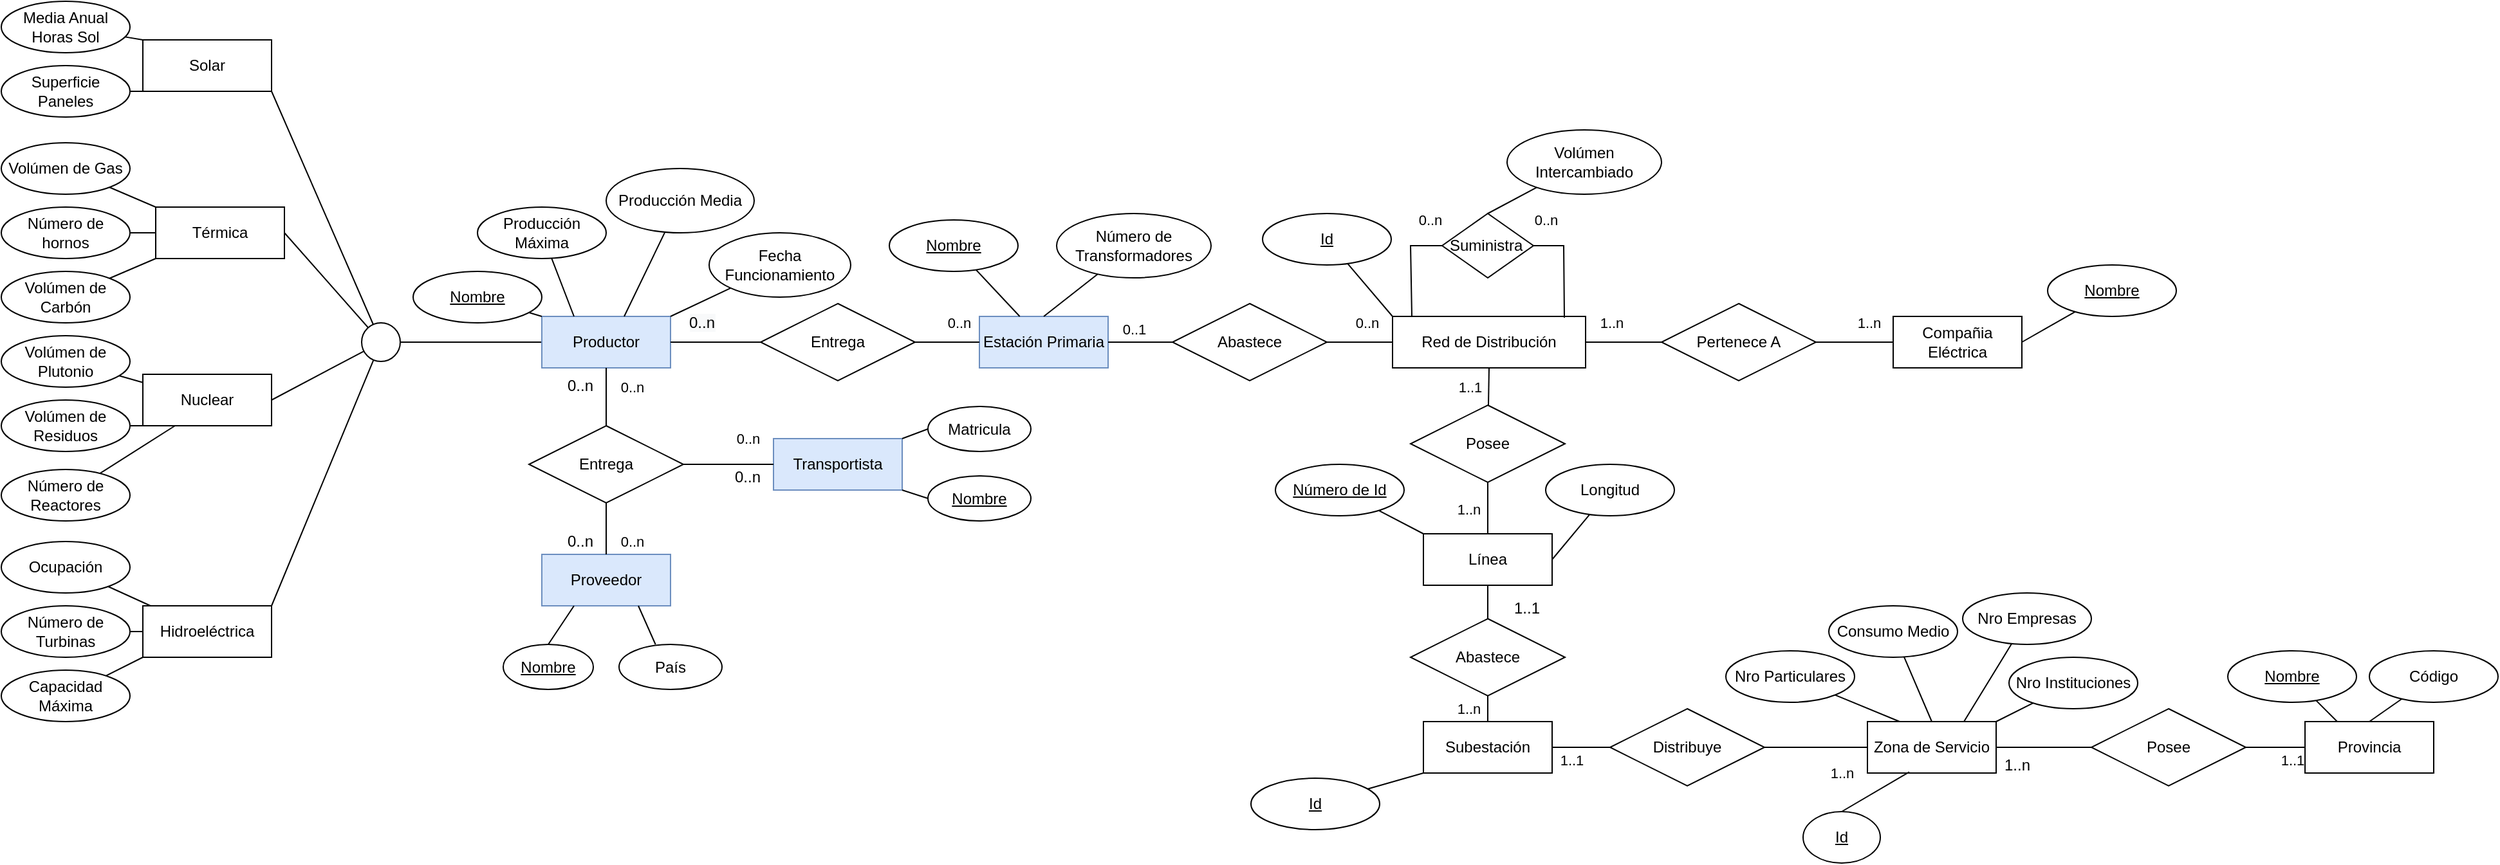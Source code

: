 <mxfile version="12.6.5" type="device"><diagram id="C5RBs43oDa-KdzZeNtuy" name="Page-1"><mxGraphModel dx="868" dy="504" grid="0" gridSize="10" guides="1" tooltips="1" connect="1" arrows="1" fold="1" page="1" pageScale="1" pageWidth="1169" pageHeight="827" math="0" shadow="0"><root><mxCell id="WIyWlLk6GJQsqaUBKTNV-0"/><mxCell id="WIyWlLk6GJQsqaUBKTNV-1" parent="WIyWlLk6GJQsqaUBKTNV-0"/><mxCell id="cj4Qf8meLVsaM0GAfENP-132" style="edgeStyle=none;rounded=0;orthogonalLoop=1;jettySize=auto;html=1;entryX=1;entryY=0.5;entryDx=0;entryDy=0;endArrow=none;endFill=0;" parent="WIyWlLk6GJQsqaUBKTNV-1" source="cj4Qf8meLVsaM0GAfENP-0" target="cj4Qf8meLVsaM0GAfENP-131" edge="1"><mxGeometry relative="1" as="geometry"/></mxCell><mxCell id="cj4Qf8meLVsaM0GAfENP-0" value="Productor" style="whiteSpace=wrap;html=1;align=center;fillColor=#dae8fc;strokeColor=#6c8ebf;" parent="WIyWlLk6GJQsqaUBKTNV-1" vertex="1"><mxGeometry x="430" y="295" width="100" height="40" as="geometry"/></mxCell><mxCell id="cj4Qf8meLVsaM0GAfENP-3" style="rounded=0;orthogonalLoop=1;jettySize=auto;html=1;entryX=0;entryY=0;entryDx=0;entryDy=0;endArrow=none;endFill=0;" parent="WIyWlLk6GJQsqaUBKTNV-1" source="cj4Qf8meLVsaM0GAfENP-1" target="cj4Qf8meLVsaM0GAfENP-0" edge="1"><mxGeometry relative="1" as="geometry"/></mxCell><mxCell id="cj4Qf8meLVsaM0GAfENP-1" value="Nombre" style="ellipse;whiteSpace=wrap;html=1;align=center;fontStyle=4;" parent="WIyWlLk6GJQsqaUBKTNV-1" vertex="1"><mxGeometry x="330" y="260" width="100" height="40" as="geometry"/></mxCell><mxCell id="cj4Qf8meLVsaM0GAfENP-5" style="edgeStyle=none;rounded=0;orthogonalLoop=1;jettySize=auto;html=1;entryX=0.64;entryY=0;entryDx=0;entryDy=0;endArrow=none;endFill=0;entryPerimeter=0;" parent="WIyWlLk6GJQsqaUBKTNV-1" source="cj4Qf8meLVsaM0GAfENP-4" target="cj4Qf8meLVsaM0GAfENP-0" edge="1"><mxGeometry relative="1" as="geometry"/></mxCell><mxCell id="cj4Qf8meLVsaM0GAfENP-4" value="Producción Media" style="ellipse;whiteSpace=wrap;html=1;align=center;" parent="WIyWlLk6GJQsqaUBKTNV-1" vertex="1"><mxGeometry x="480" y="180" width="115" height="50" as="geometry"/></mxCell><mxCell id="cj4Qf8meLVsaM0GAfENP-10" style="edgeStyle=none;rounded=0;orthogonalLoop=1;jettySize=auto;html=1;entryX=0.25;entryY=0;entryDx=0;entryDy=0;endArrow=none;endFill=0;" parent="WIyWlLk6GJQsqaUBKTNV-1" source="cj4Qf8meLVsaM0GAfENP-6" target="cj4Qf8meLVsaM0GAfENP-0" edge="1"><mxGeometry relative="1" as="geometry"/></mxCell><mxCell id="cj4Qf8meLVsaM0GAfENP-6" value="Producción Máxima" style="ellipse;whiteSpace=wrap;html=1;align=center;" parent="WIyWlLk6GJQsqaUBKTNV-1" vertex="1"><mxGeometry x="380" y="210" width="100" height="40" as="geometry"/></mxCell><mxCell id="cj4Qf8meLVsaM0GAfENP-12" style="edgeStyle=none;rounded=0;orthogonalLoop=1;jettySize=auto;html=1;entryX=1;entryY=0;entryDx=0;entryDy=0;endArrow=none;endFill=0;" parent="WIyWlLk6GJQsqaUBKTNV-1" source="cj4Qf8meLVsaM0GAfENP-11" target="cj4Qf8meLVsaM0GAfENP-0" edge="1"><mxGeometry relative="1" as="geometry"/></mxCell><mxCell id="cj4Qf8meLVsaM0GAfENP-11" value="Fecha Funcionamiento" style="ellipse;whiteSpace=wrap;html=1;align=center;" parent="WIyWlLk6GJQsqaUBKTNV-1" vertex="1"><mxGeometry x="560" y="230" width="110" height="50" as="geometry"/></mxCell><mxCell id="cj4Qf8meLVsaM0GAfENP-13" value="Solar" style="whiteSpace=wrap;html=1;align=center;" parent="WIyWlLk6GJQsqaUBKTNV-1" vertex="1"><mxGeometry x="120" y="80" width="100" height="40" as="geometry"/></mxCell><mxCell id="cj4Qf8meLVsaM0GAfENP-15" style="edgeStyle=none;rounded=0;orthogonalLoop=1;jettySize=auto;html=1;endArrow=none;endFill=0;entryX=0;entryY=1;entryDx=0;entryDy=0;" parent="WIyWlLk6GJQsqaUBKTNV-1" source="cj4Qf8meLVsaM0GAfENP-14" target="cj4Qf8meLVsaM0GAfENP-13" edge="1"><mxGeometry relative="1" as="geometry"/></mxCell><mxCell id="cj4Qf8meLVsaM0GAfENP-14" value="Superficie Paneles" style="ellipse;whiteSpace=wrap;html=1;align=center;" parent="WIyWlLk6GJQsqaUBKTNV-1" vertex="1"><mxGeometry x="10" y="100" width="100" height="40" as="geometry"/></mxCell><mxCell id="cj4Qf8meLVsaM0GAfENP-17" style="edgeStyle=none;rounded=0;orthogonalLoop=1;jettySize=auto;html=1;entryX=0;entryY=0;entryDx=0;entryDy=0;endArrow=none;endFill=0;" parent="WIyWlLk6GJQsqaUBKTNV-1" source="cj4Qf8meLVsaM0GAfENP-16" target="cj4Qf8meLVsaM0GAfENP-13" edge="1"><mxGeometry relative="1" as="geometry"/></mxCell><mxCell id="cj4Qf8meLVsaM0GAfENP-16" value="Media Anual Horas Sol" style="ellipse;whiteSpace=wrap;html=1;align=center;" parent="WIyWlLk6GJQsqaUBKTNV-1" vertex="1"><mxGeometry x="10" y="50" width="100" height="40" as="geometry"/></mxCell><mxCell id="cj4Qf8meLVsaM0GAfENP-18" value="Térmica" style="whiteSpace=wrap;html=1;align=center;" parent="WIyWlLk6GJQsqaUBKTNV-1" vertex="1"><mxGeometry x="130" y="210" width="100" height="40" as="geometry"/></mxCell><mxCell id="cj4Qf8meLVsaM0GAfENP-19" style="edgeStyle=none;rounded=0;orthogonalLoop=1;jettySize=auto;html=1;endArrow=none;endFill=0;" parent="WIyWlLk6GJQsqaUBKTNV-1" source="cj4Qf8meLVsaM0GAfENP-20" target="cj4Qf8meLVsaM0GAfENP-18" edge="1"><mxGeometry relative="1" as="geometry"/></mxCell><mxCell id="cj4Qf8meLVsaM0GAfENP-20" value="Número de hornos" style="ellipse;whiteSpace=wrap;html=1;align=center;" parent="WIyWlLk6GJQsqaUBKTNV-1" vertex="1"><mxGeometry x="10" y="210" width="100" height="40" as="geometry"/></mxCell><mxCell id="cj4Qf8meLVsaM0GAfENP-21" style="edgeStyle=none;rounded=0;orthogonalLoop=1;jettySize=auto;html=1;entryX=0;entryY=1;entryDx=0;entryDy=0;endArrow=none;endFill=0;" parent="WIyWlLk6GJQsqaUBKTNV-1" source="cj4Qf8meLVsaM0GAfENP-22" target="cj4Qf8meLVsaM0GAfENP-18" edge="1"><mxGeometry relative="1" as="geometry"/></mxCell><mxCell id="cj4Qf8meLVsaM0GAfENP-22" value="Volúmen de Carbón" style="ellipse;whiteSpace=wrap;html=1;align=center;" parent="WIyWlLk6GJQsqaUBKTNV-1" vertex="1"><mxGeometry x="10" y="260" width="100" height="40" as="geometry"/></mxCell><mxCell id="cj4Qf8meLVsaM0GAfENP-24" style="edgeStyle=none;rounded=0;orthogonalLoop=1;jettySize=auto;html=1;entryX=0;entryY=0;entryDx=0;entryDy=0;endArrow=none;endFill=0;" parent="WIyWlLk6GJQsqaUBKTNV-1" source="cj4Qf8meLVsaM0GAfENP-23" target="cj4Qf8meLVsaM0GAfENP-18" edge="1"><mxGeometry relative="1" as="geometry"/></mxCell><mxCell id="cj4Qf8meLVsaM0GAfENP-23" value="Volúmen de Gas" style="ellipse;whiteSpace=wrap;html=1;align=center;" parent="WIyWlLk6GJQsqaUBKTNV-1" vertex="1"><mxGeometry x="10" y="160" width="100" height="40" as="geometry"/></mxCell><mxCell id="cj4Qf8meLVsaM0GAfENP-25" value="Nuclear" style="whiteSpace=wrap;html=1;align=center;" parent="WIyWlLk6GJQsqaUBKTNV-1" vertex="1"><mxGeometry x="120" y="340" width="100" height="40" as="geometry"/></mxCell><mxCell id="cj4Qf8meLVsaM0GAfENP-26" style="edgeStyle=none;rounded=0;orthogonalLoop=1;jettySize=auto;html=1;endArrow=none;endFill=0;" parent="WIyWlLk6GJQsqaUBKTNV-1" source="cj4Qf8meLVsaM0GAfENP-27" target="cj4Qf8meLVsaM0GAfENP-25" edge="1"><mxGeometry relative="1" as="geometry"/></mxCell><mxCell id="cj4Qf8meLVsaM0GAfENP-27" value="Volúmen de Plutonio" style="ellipse;whiteSpace=wrap;html=1;align=center;" parent="WIyWlLk6GJQsqaUBKTNV-1" vertex="1"><mxGeometry x="10" y="310" width="100" height="40" as="geometry"/></mxCell><mxCell id="cj4Qf8meLVsaM0GAfENP-28" style="edgeStyle=none;rounded=0;orthogonalLoop=1;jettySize=auto;html=1;entryX=0.75;entryY=1;entryDx=0;entryDy=0;endArrow=none;endFill=0;" parent="WIyWlLk6GJQsqaUBKTNV-1" source="cj4Qf8meLVsaM0GAfENP-29" target="cj4Qf8meLVsaM0GAfENP-25" edge="1"><mxGeometry relative="1" as="geometry"/></mxCell><mxCell id="cj4Qf8meLVsaM0GAfENP-29" value="Volúmen de Residuos" style="ellipse;whiteSpace=wrap;html=1;align=center;" parent="WIyWlLk6GJQsqaUBKTNV-1" vertex="1"><mxGeometry x="10" y="360" width="100" height="40" as="geometry"/></mxCell><mxCell id="cj4Qf8meLVsaM0GAfENP-30" style="edgeStyle=none;rounded=0;orthogonalLoop=1;jettySize=auto;html=1;entryX=0.25;entryY=1;entryDx=0;entryDy=0;endArrow=none;endFill=0;" parent="WIyWlLk6GJQsqaUBKTNV-1" source="cj4Qf8meLVsaM0GAfENP-31" target="cj4Qf8meLVsaM0GAfENP-25" edge="1"><mxGeometry relative="1" as="geometry"/></mxCell><mxCell id="cj4Qf8meLVsaM0GAfENP-31" value="Número de Reactores" style="ellipse;whiteSpace=wrap;html=1;align=center;" parent="WIyWlLk6GJQsqaUBKTNV-1" vertex="1"><mxGeometry x="10" y="414" width="100" height="40" as="geometry"/></mxCell><mxCell id="cj4Qf8meLVsaM0GAfENP-32" value="Hidroeléctrica" style="whiteSpace=wrap;html=1;align=center;" parent="WIyWlLk6GJQsqaUBKTNV-1" vertex="1"><mxGeometry x="120" y="520" width="100" height="40" as="geometry"/></mxCell><mxCell id="cj4Qf8meLVsaM0GAfENP-33" style="edgeStyle=none;rounded=0;orthogonalLoop=1;jettySize=auto;html=1;endArrow=none;endFill=0;" parent="WIyWlLk6GJQsqaUBKTNV-1" source="cj4Qf8meLVsaM0GAfENP-34" target="cj4Qf8meLVsaM0GAfENP-32" edge="1"><mxGeometry relative="1" as="geometry"/></mxCell><mxCell id="cj4Qf8meLVsaM0GAfENP-34" value="Ocupación" style="ellipse;whiteSpace=wrap;html=1;align=center;" parent="WIyWlLk6GJQsqaUBKTNV-1" vertex="1"><mxGeometry x="10" y="470" width="100" height="40" as="geometry"/></mxCell><mxCell id="cj4Qf8meLVsaM0GAfENP-35" style="edgeStyle=none;rounded=0;orthogonalLoop=1;jettySize=auto;html=1;entryX=0;entryY=1;entryDx=0;entryDy=0;endArrow=none;endFill=0;" parent="WIyWlLk6GJQsqaUBKTNV-1" source="cj4Qf8meLVsaM0GAfENP-36" target="cj4Qf8meLVsaM0GAfENP-32" edge="1"><mxGeometry relative="1" as="geometry"/></mxCell><mxCell id="cj4Qf8meLVsaM0GAfENP-36" value="Capacidad Máxima" style="ellipse;whiteSpace=wrap;html=1;align=center;" parent="WIyWlLk6GJQsqaUBKTNV-1" vertex="1"><mxGeometry x="10" y="570" width="100" height="40" as="geometry"/></mxCell><mxCell id="cj4Qf8meLVsaM0GAfENP-37" style="edgeStyle=none;rounded=0;orthogonalLoop=1;jettySize=auto;html=1;endArrow=none;endFill=0;" parent="WIyWlLk6GJQsqaUBKTNV-1" source="cj4Qf8meLVsaM0GAfENP-38" edge="1"><mxGeometry relative="1" as="geometry"><mxPoint x="120" y="540" as="targetPoint"/></mxGeometry></mxCell><mxCell id="cj4Qf8meLVsaM0GAfENP-38" value="Número de Turbinas" style="ellipse;whiteSpace=wrap;html=1;align=center;" parent="WIyWlLk6GJQsqaUBKTNV-1" vertex="1"><mxGeometry x="10" y="520" width="100" height="40" as="geometry"/></mxCell><mxCell id="cj4Qf8meLVsaM0GAfENP-39" value="Estación Primaria" style="whiteSpace=wrap;html=1;align=center;fillColor=#dae8fc;strokeColor=#6c8ebf;" parent="WIyWlLk6GJQsqaUBKTNV-1" vertex="1"><mxGeometry x="770" y="295" width="100" height="40" as="geometry"/></mxCell><mxCell id="cj4Qf8meLVsaM0GAfENP-41" style="edgeStyle=none;rounded=0;orthogonalLoop=1;jettySize=auto;html=1;entryX=0.5;entryY=0;entryDx=0;entryDy=0;endArrow=none;endFill=0;" parent="WIyWlLk6GJQsqaUBKTNV-1" source="cj4Qf8meLVsaM0GAfENP-40" target="cj4Qf8meLVsaM0GAfENP-39" edge="1"><mxGeometry relative="1" as="geometry"/></mxCell><mxCell id="cj4Qf8meLVsaM0GAfENP-40" value="Número de Transformadores" style="ellipse;whiteSpace=wrap;html=1;align=center;" parent="WIyWlLk6GJQsqaUBKTNV-1" vertex="1"><mxGeometry x="830" y="215" width="120" height="50" as="geometry"/></mxCell><mxCell id="cj4Qf8meLVsaM0GAfENP-43" style="edgeStyle=none;rounded=0;orthogonalLoop=1;jettySize=auto;html=1;endArrow=none;endFill=0;" parent="WIyWlLk6GJQsqaUBKTNV-1" source="cj4Qf8meLVsaM0GAfENP-42" target="cj4Qf8meLVsaM0GAfENP-39" edge="1"><mxGeometry relative="1" as="geometry"/></mxCell><mxCell id="cj4Qf8meLVsaM0GAfENP-42" value="&lt;u&gt;Nombre&lt;/u&gt;" style="ellipse;whiteSpace=wrap;html=1;align=center;" parent="WIyWlLk6GJQsqaUBKTNV-1" vertex="1"><mxGeometry x="700" y="220" width="100" height="40" as="geometry"/></mxCell><mxCell id="cj4Qf8meLVsaM0GAfENP-44" value="Entrega" style="shape=rhombus;perimeter=rhombusPerimeter;whiteSpace=wrap;html=1;align=center;" parent="WIyWlLk6GJQsqaUBKTNV-1" vertex="1"><mxGeometry x="600" y="285" width="120" height="60" as="geometry"/></mxCell><mxCell id="cj4Qf8meLVsaM0GAfENP-56" value="0..n" style="endArrow=none;html=1;rounded=0;entryX=0;entryY=0.5;entryDx=0;entryDy=0;exitX=1;exitY=0.5;exitDx=0;exitDy=0;" parent="WIyWlLk6GJQsqaUBKTNV-1" source="cj4Qf8meLVsaM0GAfENP-44" target="cj4Qf8meLVsaM0GAfENP-39" edge="1"><mxGeometry x="0.333" y="15" relative="1" as="geometry"><mxPoint x="680" y="200" as="sourcePoint"/><mxPoint x="840" y="200" as="targetPoint"/><mxPoint as="offset"/></mxGeometry></mxCell><mxCell id="cj4Qf8meLVsaM0GAfENP-58" value="&lt;meta http-equiv=&quot;content-type&quot; content=&quot;text/html; charset=utf-8&quot;&gt;&lt;span style=&quot;color: rgb(0, 0, 0); font-family: Helvetica; font-size: 12px; font-style: normal; font-variant-ligatures: normal; font-variant-caps: normal; font-weight: 400; letter-spacing: normal; orphans: 2; text-align: center; text-indent: 0px; text-transform: none; widows: 2; word-spacing: 0px; -webkit-text-stroke-width: 0px; background-color: rgb(248, 249, 250); text-decoration-style: initial; text-decoration-color: initial; float: none; display: inline !important;&quot;&gt;0..n&lt;/span&gt;" style="endArrow=none;html=1;rounded=0;entryX=0;entryY=0.5;entryDx=0;entryDy=0;exitX=1;exitY=0.5;exitDx=0;exitDy=0;" parent="WIyWlLk6GJQsqaUBKTNV-1" source="cj4Qf8meLVsaM0GAfENP-0" target="cj4Qf8meLVsaM0GAfENP-44" edge="1"><mxGeometry x="-0.333" y="15" relative="1" as="geometry"><mxPoint x="590" y="110" as="sourcePoint"/><mxPoint x="760" y="160" as="targetPoint"/><mxPoint as="offset"/></mxGeometry></mxCell><mxCell id="cj4Qf8meLVsaM0GAfENP-60" value="Red de Distribución" style="whiteSpace=wrap;html=1;align=center;" parent="WIyWlLk6GJQsqaUBKTNV-1" vertex="1"><mxGeometry x="1091" y="295" width="150" height="40" as="geometry"/></mxCell><mxCell id="cj4Qf8meLVsaM0GAfENP-62" style="edgeStyle=none;rounded=0;orthogonalLoop=1;jettySize=auto;html=1;entryX=0;entryY=0;entryDx=0;entryDy=0;endArrow=none;endFill=0;" parent="WIyWlLk6GJQsqaUBKTNV-1" source="cj4Qf8meLVsaM0GAfENP-61" target="cj4Qf8meLVsaM0GAfENP-60" edge="1"><mxGeometry relative="1" as="geometry"/></mxCell><mxCell id="cj4Qf8meLVsaM0GAfENP-61" value="&lt;u&gt;Id&lt;/u&gt;" style="ellipse;whiteSpace=wrap;html=1;align=center;" parent="WIyWlLk6GJQsqaUBKTNV-1" vertex="1"><mxGeometry x="990" y="215" width="100" height="40" as="geometry"/></mxCell><mxCell id="cj4Qf8meLVsaM0GAfENP-66" value="Abastece" style="shape=rhombus;perimeter=rhombusPerimeter;whiteSpace=wrap;html=1;align=center;" parent="WIyWlLk6GJQsqaUBKTNV-1" vertex="1"><mxGeometry x="920" y="285.0" width="120" height="60" as="geometry"/></mxCell><mxCell id="cj4Qf8meLVsaM0GAfENP-67" value="0..n" style="endArrow=none;html=1;rounded=0;entryX=0;entryY=0.5;entryDx=0;entryDy=0;exitX=1;exitY=0.5;exitDx=0;exitDy=0;" parent="WIyWlLk6GJQsqaUBKTNV-1" source="cj4Qf8meLVsaM0GAfENP-66" target="cj4Qf8meLVsaM0GAfENP-60" edge="1"><mxGeometry x="0.2" y="15" relative="1" as="geometry"><mxPoint x="840" y="711.2" as="sourcePoint"/><mxPoint x="1000" y="771.2" as="targetPoint"/><mxPoint as="offset"/></mxGeometry></mxCell><mxCell id="cj4Qf8meLVsaM0GAfENP-69" value="" style="endArrow=none;html=1;rounded=0;entryX=0;entryY=0.5;entryDx=0;entryDy=0;exitX=1;exitY=0.5;exitDx=0;exitDy=0;" parent="WIyWlLk6GJQsqaUBKTNV-1" source="cj4Qf8meLVsaM0GAfENP-39" target="cj4Qf8meLVsaM0GAfENP-66" edge="1"><mxGeometry relative="1" as="geometry"><mxPoint x="665" y="497.2" as="sourcePoint"/><mxPoint x="860" y="557.2" as="targetPoint"/></mxGeometry></mxCell><mxCell id="ra1rGARW-UHTGehLQh6E-19" value="0..1" style="edgeLabel;html=1;align=center;verticalAlign=middle;resizable=0;points=[];" parent="cj4Qf8meLVsaM0GAfENP-69" vertex="1" connectable="0"><mxGeometry x="-0.297" relative="1" as="geometry"><mxPoint x="2.29" y="-10" as="offset"/></mxGeometry></mxCell><mxCell id="cj4Qf8meLVsaM0GAfENP-76" value="Compañia Eléctrica" style="whiteSpace=wrap;html=1;align=center;fillColor=none;" parent="WIyWlLk6GJQsqaUBKTNV-1" vertex="1"><mxGeometry x="1480" y="295" width="100" height="40" as="geometry"/></mxCell><mxCell id="cj4Qf8meLVsaM0GAfENP-91" style="edgeStyle=none;rounded=0;orthogonalLoop=1;jettySize=auto;html=1;entryX=1;entryY=0.5;entryDx=0;entryDy=0;endArrow=none;endFill=0;fillColor=#FF369A;" parent="WIyWlLk6GJQsqaUBKTNV-1" source="cj4Qf8meLVsaM0GAfENP-77" target="cj4Qf8meLVsaM0GAfENP-76" edge="1"><mxGeometry relative="1" as="geometry"/></mxCell><mxCell id="cj4Qf8meLVsaM0GAfENP-77" value="&lt;u&gt;Nombre&lt;/u&gt;" style="ellipse;whiteSpace=wrap;html=1;align=center;fillColor=none;" parent="WIyWlLk6GJQsqaUBKTNV-1" vertex="1"><mxGeometry x="1600" y="255" width="100" height="40" as="geometry"/></mxCell><mxCell id="cj4Qf8meLVsaM0GAfENP-81" value="Pertenece A" style="shape=rhombus;perimeter=rhombusPerimeter;whiteSpace=wrap;html=1;align=center;fillColor=none;" parent="WIyWlLk6GJQsqaUBKTNV-1" vertex="1"><mxGeometry x="1300" y="285" width="120" height="60" as="geometry"/></mxCell><mxCell id="cj4Qf8meLVsaM0GAfENP-82" value="1..n" style="endArrow=none;html=1;rounded=0;entryX=1;entryY=0.5;entryDx=0;entryDy=0;exitX=0;exitY=0.5;exitDx=0;exitDy=0;" parent="WIyWlLk6GJQsqaUBKTNV-1" source="cj4Qf8meLVsaM0GAfENP-81" target="cj4Qf8meLVsaM0GAfENP-60" edge="1"><mxGeometry x="0.333" y="-15" relative="1" as="geometry"><mxPoint x="1300" y="332" as="sourcePoint"/><mxPoint x="1060" y="270" as="targetPoint"/><mxPoint as="offset"/></mxGeometry></mxCell><mxCell id="cj4Qf8meLVsaM0GAfENP-84" value="" style="endArrow=none;html=1;rounded=0;entryX=1;entryY=0.5;entryDx=0;entryDy=0;exitX=0;exitY=0.5;exitDx=0;exitDy=0;fillColor=#FF369A;" parent="WIyWlLk6GJQsqaUBKTNV-1" source="cj4Qf8meLVsaM0GAfENP-76" target="cj4Qf8meLVsaM0GAfENP-81" edge="1"><mxGeometry relative="1" as="geometry"><mxPoint x="1060" y="170" as="sourcePoint"/><mxPoint x="1030" y="447.2" as="targetPoint"/></mxGeometry></mxCell><mxCell id="ra1rGARW-UHTGehLQh6E-20" value="1..n" style="edgeLabel;html=1;align=center;verticalAlign=middle;resizable=0;points=[];fillColor=#FF369A;" parent="cj4Qf8meLVsaM0GAfENP-84" vertex="1" connectable="0"><mxGeometry x="-0.376" y="1" relative="1" as="geometry"><mxPoint x="-1.14" y="-16" as="offset"/></mxGeometry></mxCell><mxCell id="cj4Qf8meLVsaM0GAfENP-104" style="edgeStyle=none;rounded=0;orthogonalLoop=1;jettySize=auto;html=1;endArrow=none;endFill=0;fontStyle=0;fillColor=#FF99CC;labelBackgroundColor=#FFFFFF;" parent="WIyWlLk6GJQsqaUBKTNV-1" source="cj4Qf8meLVsaM0GAfENP-92" target="cj4Qf8meLVsaM0GAfENP-101" edge="1"><mxGeometry relative="1" as="geometry"/></mxCell><mxCell id="cj4Qf8meLVsaM0GAfENP-106" value="1..1" style="text;html=1;align=center;verticalAlign=middle;resizable=0;points=[];labelBackgroundColor=#FFFFFF;fillColor=#FF99CC;" parent="cj4Qf8meLVsaM0GAfENP-104" vertex="1" connectable="0"><mxGeometry x="-0.465" relative="1" as="geometry"><mxPoint x="30" y="11" as="offset"/></mxGeometry></mxCell><mxCell id="cj4Qf8meLVsaM0GAfENP-92" value="Línea" style="whiteSpace=wrap;html=1;align=center;labelBackgroundColor=#FFFFFF;" parent="WIyWlLk6GJQsqaUBKTNV-1" vertex="1"><mxGeometry x="1115" y="464" width="100" height="40" as="geometry"/></mxCell><mxCell id="cj4Qf8meLVsaM0GAfENP-95" value="1..1" style="edgeStyle=none;rounded=0;orthogonalLoop=1;jettySize=auto;html=1;entryX=0.5;entryY=1;entryDx=0;entryDy=0;endArrow=none;endFill=0;labelBackgroundColor=#FFFFFF;" parent="WIyWlLk6GJQsqaUBKTNV-1" source="cj4Qf8meLVsaM0GAfENP-93" target="cj4Qf8meLVsaM0GAfENP-60" edge="1"><mxGeometry x="-0.035" y="15" relative="1" as="geometry"><mxPoint as="offset"/></mxGeometry></mxCell><mxCell id="cj4Qf8meLVsaM0GAfENP-93" value="Posee" style="shape=rhombus;perimeter=rhombusPerimeter;whiteSpace=wrap;html=1;align=center;labelBackgroundColor=#FFFFFF;" parent="WIyWlLk6GJQsqaUBKTNV-1" vertex="1"><mxGeometry x="1105" y="364.0" width="120" height="60" as="geometry"/></mxCell><mxCell id="cj4Qf8meLVsaM0GAfENP-98" style="edgeStyle=none;rounded=0;orthogonalLoop=1;jettySize=auto;html=1;entryX=0;entryY=0;entryDx=0;entryDy=0;endArrow=none;endFill=0;fillColor=#FF99CC;labelBackgroundColor=#FFFFFF;" parent="WIyWlLk6GJQsqaUBKTNV-1" source="cj4Qf8meLVsaM0GAfENP-97" target="cj4Qf8meLVsaM0GAfENP-92" edge="1"><mxGeometry relative="1" as="geometry"/></mxCell><mxCell id="cj4Qf8meLVsaM0GAfENP-97" value="&lt;u&gt;Número de Id&lt;/u&gt;" style="ellipse;whiteSpace=wrap;html=1;align=center;labelBackgroundColor=#FFFFFF;" parent="WIyWlLk6GJQsqaUBKTNV-1" vertex="1"><mxGeometry x="1000" y="410" width="100" height="40" as="geometry"/></mxCell><mxCell id="cj4Qf8meLVsaM0GAfENP-100" style="edgeStyle=none;rounded=0;orthogonalLoop=1;jettySize=auto;html=1;entryX=1;entryY=0.5;entryDx=0;entryDy=0;endArrow=none;endFill=0;fillColor=#FF99CC;labelBackgroundColor=#FFFFFF;" parent="WIyWlLk6GJQsqaUBKTNV-1" source="cj4Qf8meLVsaM0GAfENP-99" target="cj4Qf8meLVsaM0GAfENP-92" edge="1"><mxGeometry relative="1" as="geometry"/></mxCell><mxCell id="cj4Qf8meLVsaM0GAfENP-99" value="Longitud" style="ellipse;whiteSpace=wrap;html=1;align=center;labelBackgroundColor=#FFFFFF;" parent="WIyWlLk6GJQsqaUBKTNV-1" vertex="1"><mxGeometry x="1210" y="410" width="100" height="40" as="geometry"/></mxCell><mxCell id="cj4Qf8meLVsaM0GAfENP-105" value="1..n" style="edgeStyle=none;rounded=0;orthogonalLoop=1;jettySize=auto;html=1;entryX=0.5;entryY=0;entryDx=0;entryDy=0;endArrow=none;endFill=0;labelBackgroundColor=#FFFFFF;" parent="WIyWlLk6GJQsqaUBKTNV-1" source="cj4Qf8meLVsaM0GAfENP-101" target="cj4Qf8meLVsaM0GAfENP-102" edge="1"><mxGeometry y="-15" relative="1" as="geometry"><mxPoint as="offset"/></mxGeometry></mxCell><mxCell id="cj4Qf8meLVsaM0GAfENP-101" value="Abastece" style="shape=rhombus;perimeter=rhombusPerimeter;whiteSpace=wrap;html=1;align=center;labelBackgroundColor=#FFFFFF;" parent="WIyWlLk6GJQsqaUBKTNV-1" vertex="1"><mxGeometry x="1105" y="530" width="120" height="60" as="geometry"/></mxCell><mxCell id="cj4Qf8meLVsaM0GAfENP-109" value="1..1" style="edgeStyle=none;rounded=0;orthogonalLoop=1;jettySize=auto;html=1;entryX=0;entryY=0.5;entryDx=0;entryDy=0;endArrow=none;endFill=0;labelBackgroundColor=#FFFFFF;" parent="WIyWlLk6GJQsqaUBKTNV-1" source="cj4Qf8meLVsaM0GAfENP-102" target="cj4Qf8meLVsaM0GAfENP-107" edge="1"><mxGeometry x="-0.333" y="-10" relative="1" as="geometry"><mxPoint as="offset"/></mxGeometry></mxCell><mxCell id="cj4Qf8meLVsaM0GAfENP-102" value="Subestación" style="whiteSpace=wrap;html=1;align=center;labelBackgroundColor=#FFFFFF;" parent="WIyWlLk6GJQsqaUBKTNV-1" vertex="1"><mxGeometry x="1115" y="610" width="100" height="40" as="geometry"/></mxCell><mxCell id="cj4Qf8meLVsaM0GAfENP-110" value="1..n" style="edgeStyle=none;rounded=0;orthogonalLoop=1;jettySize=auto;html=1;entryX=0;entryY=0.5;entryDx=0;entryDy=0;endArrow=none;endFill=0;exitX=1;exitY=0.5;exitDx=0;exitDy=0;labelBackgroundColor=#FFFFFF;" parent="WIyWlLk6GJQsqaUBKTNV-1" source="cj4Qf8meLVsaM0GAfENP-107" target="cj4Qf8meLVsaM0GAfENP-108" edge="1"><mxGeometry x="0.5" y="-20" relative="1" as="geometry"><mxPoint as="offset"/></mxGeometry></mxCell><mxCell id="cj4Qf8meLVsaM0GAfENP-107" value="Distribuye" style="shape=rhombus;perimeter=rhombusPerimeter;whiteSpace=wrap;html=1;align=center;labelBackgroundColor=#FFFFFF;" parent="WIyWlLk6GJQsqaUBKTNV-1" vertex="1"><mxGeometry x="1260" y="600" width="120" height="60" as="geometry"/></mxCell><mxCell id="cj4Qf8meLVsaM0GAfENP-108" value="Zona de Servicio" style="whiteSpace=wrap;html=1;align=center;labelBackgroundColor=#FFFFFF;" parent="WIyWlLk6GJQsqaUBKTNV-1" vertex="1"><mxGeometry x="1460" y="610" width="100" height="40" as="geometry"/></mxCell><mxCell id="cj4Qf8meLVsaM0GAfENP-113" style="edgeStyle=none;rounded=0;orthogonalLoop=1;jettySize=auto;html=1;entryX=0.5;entryY=0;entryDx=0;entryDy=0;endArrow=none;endFill=0;labelBackgroundColor=#FFFFFF;" parent="WIyWlLk6GJQsqaUBKTNV-1" source="cj4Qf8meLVsaM0GAfENP-112" target="cj4Qf8meLVsaM0GAfENP-108" edge="1"><mxGeometry relative="1" as="geometry"/></mxCell><mxCell id="cj4Qf8meLVsaM0GAfENP-112" value="Consumo Medio" style="ellipse;whiteSpace=wrap;html=1;align=center;labelBackgroundColor=#FFFFFF;" parent="WIyWlLk6GJQsqaUBKTNV-1" vertex="1"><mxGeometry x="1430" y="520" width="100" height="40" as="geometry"/></mxCell><mxCell id="cj4Qf8meLVsaM0GAfENP-117" style="edgeStyle=none;rounded=0;orthogonalLoop=1;jettySize=auto;html=1;entryX=0.25;entryY=0;entryDx=0;entryDy=0;endArrow=none;endFill=0;labelBackgroundColor=#FFFFFF;" parent="WIyWlLk6GJQsqaUBKTNV-1" source="cj4Qf8meLVsaM0GAfENP-114" target="cj4Qf8meLVsaM0GAfENP-108" edge="1"><mxGeometry relative="1" as="geometry"/></mxCell><mxCell id="cj4Qf8meLVsaM0GAfENP-114" value="Nro Particulares" style="ellipse;whiteSpace=wrap;html=1;align=center;labelBackgroundColor=#FFFFFF;" parent="WIyWlLk6GJQsqaUBKTNV-1" vertex="1"><mxGeometry x="1350" y="555" width="100" height="40" as="geometry"/></mxCell><mxCell id="cj4Qf8meLVsaM0GAfENP-118" style="edgeStyle=none;rounded=0;orthogonalLoop=1;jettySize=auto;html=1;entryX=0.75;entryY=0;entryDx=0;entryDy=0;endArrow=none;endFill=0;labelBackgroundColor=#FFFFFF;" parent="WIyWlLk6GJQsqaUBKTNV-1" source="cj4Qf8meLVsaM0GAfENP-115" target="cj4Qf8meLVsaM0GAfENP-108" edge="1"><mxGeometry relative="1" as="geometry"/></mxCell><mxCell id="cj4Qf8meLVsaM0GAfENP-115" value="Nro Empresas" style="ellipse;whiteSpace=wrap;html=1;align=center;labelBackgroundColor=#FFFFFF;" parent="WIyWlLk6GJQsqaUBKTNV-1" vertex="1"><mxGeometry x="1534" y="510" width="100" height="40" as="geometry"/></mxCell><mxCell id="cj4Qf8meLVsaM0GAfENP-119" style="edgeStyle=none;rounded=0;orthogonalLoop=1;jettySize=auto;html=1;entryX=1;entryY=0;entryDx=0;entryDy=0;endArrow=none;endFill=0;labelBackgroundColor=#FFFFFF;" parent="WIyWlLk6GJQsqaUBKTNV-1" source="cj4Qf8meLVsaM0GAfENP-116" target="cj4Qf8meLVsaM0GAfENP-108" edge="1"><mxGeometry relative="1" as="geometry"/></mxCell><mxCell id="cj4Qf8meLVsaM0GAfENP-116" value="Nro Instituciones" style="ellipse;whiteSpace=wrap;html=1;align=center;labelBackgroundColor=#FFFFFF;" parent="WIyWlLk6GJQsqaUBKTNV-1" vertex="1"><mxGeometry x="1570" y="560" width="100" height="40" as="geometry"/></mxCell><mxCell id="cj4Qf8meLVsaM0GAfENP-123" value="1..1" style="edgeStyle=none;rounded=0;orthogonalLoop=1;jettySize=auto;html=1;entryX=1;entryY=0.5;entryDx=0;entryDy=0;endArrow=none;endFill=0;labelBackgroundColor=#FFFFFF;" parent="WIyWlLk6GJQsqaUBKTNV-1" source="cj4Qf8meLVsaM0GAfENP-121" target="cj4Qf8meLVsaM0GAfENP-122" edge="1"><mxGeometry x="-0.565" y="10" relative="1" as="geometry"><mxPoint as="offset"/></mxGeometry></mxCell><mxCell id="cj4Qf8meLVsaM0GAfENP-121" value="Provincia" style="whiteSpace=wrap;html=1;align=center;labelBackgroundColor=#FFFFFF;" parent="WIyWlLk6GJQsqaUBKTNV-1" vertex="1"><mxGeometry x="1800" y="610" width="100" height="40" as="geometry"/></mxCell><mxCell id="cj4Qf8meLVsaM0GAfENP-125" style="edgeStyle=none;rounded=0;orthogonalLoop=1;jettySize=auto;html=1;entryX=1;entryY=0.5;entryDx=0;entryDy=0;endArrow=none;endFill=0;fillColor=#FF99CC;labelBackgroundColor=#FFFFFF;" parent="WIyWlLk6GJQsqaUBKTNV-1" source="cj4Qf8meLVsaM0GAfENP-122" target="cj4Qf8meLVsaM0GAfENP-108" edge="1"><mxGeometry relative="1" as="geometry"/></mxCell><mxCell id="cj4Qf8meLVsaM0GAfENP-126" value="1..n" style="text;html=1;align=center;verticalAlign=middle;resizable=0;points=[];labelBackgroundColor=#FFFFFF;fillColor=#FF99CC;" parent="cj4Qf8meLVsaM0GAfENP-125" vertex="1" connectable="0"><mxGeometry x="0.52" relative="1" as="geometry"><mxPoint x="-2.07" y="14.15" as="offset"/></mxGeometry></mxCell><mxCell id="cj4Qf8meLVsaM0GAfENP-122" value="Posee" style="shape=rhombus;perimeter=rhombusPerimeter;whiteSpace=wrap;html=1;align=center;labelBackgroundColor=#FFFFFF;" parent="WIyWlLk6GJQsqaUBKTNV-1" vertex="1"><mxGeometry x="1634" y="600" width="120" height="60" as="geometry"/></mxCell><mxCell id="cj4Qf8meLVsaM0GAfENP-128" style="edgeStyle=none;rounded=0;orthogonalLoop=1;jettySize=auto;html=1;entryX=0.5;entryY=0;entryDx=0;entryDy=0;endArrow=none;endFill=0;labelBackgroundColor=#FFFFFF;" parent="WIyWlLk6GJQsqaUBKTNV-1" source="cj4Qf8meLVsaM0GAfENP-127" target="cj4Qf8meLVsaM0GAfENP-121" edge="1"><mxGeometry relative="1" as="geometry"/></mxCell><mxCell id="cj4Qf8meLVsaM0GAfENP-127" value="Código" style="ellipse;whiteSpace=wrap;html=1;align=center;labelBackgroundColor=#FFFFFF;" parent="WIyWlLk6GJQsqaUBKTNV-1" vertex="1"><mxGeometry x="1850" y="555" width="100" height="40" as="geometry"/></mxCell><mxCell id="cj4Qf8meLVsaM0GAfENP-130" style="edgeStyle=none;rounded=0;orthogonalLoop=1;jettySize=auto;html=1;entryX=0.25;entryY=0;entryDx=0;entryDy=0;endArrow=none;endFill=0;labelBackgroundColor=#FFFFFF;" parent="WIyWlLk6GJQsqaUBKTNV-1" source="cj4Qf8meLVsaM0GAfENP-129" target="cj4Qf8meLVsaM0GAfENP-121" edge="1"><mxGeometry relative="1" as="geometry"/></mxCell><mxCell id="cj4Qf8meLVsaM0GAfENP-129" value="&lt;u&gt;Nombre&lt;/u&gt;" style="ellipse;whiteSpace=wrap;html=1;align=center;labelBackgroundColor=#FFFFFF;" parent="WIyWlLk6GJQsqaUBKTNV-1" vertex="1"><mxGeometry x="1740" y="555" width="100" height="40" as="geometry"/></mxCell><mxCell id="cj4Qf8meLVsaM0GAfENP-133" style="edgeStyle=none;rounded=0;orthogonalLoop=1;jettySize=auto;html=1;entryX=1;entryY=1;entryDx=0;entryDy=0;endArrow=none;endFill=0;" parent="WIyWlLk6GJQsqaUBKTNV-1" source="cj4Qf8meLVsaM0GAfENP-131" target="cj4Qf8meLVsaM0GAfENP-13" edge="1"><mxGeometry relative="1" as="geometry"/></mxCell><mxCell id="cj4Qf8meLVsaM0GAfENP-134" style="edgeStyle=none;rounded=0;orthogonalLoop=1;jettySize=auto;html=1;entryX=1;entryY=0.5;entryDx=0;entryDy=0;endArrow=none;endFill=0;" parent="WIyWlLk6GJQsqaUBKTNV-1" source="cj4Qf8meLVsaM0GAfENP-131" target="cj4Qf8meLVsaM0GAfENP-18" edge="1"><mxGeometry relative="1" as="geometry"/></mxCell><mxCell id="cj4Qf8meLVsaM0GAfENP-135" style="edgeStyle=none;rounded=0;orthogonalLoop=1;jettySize=auto;html=1;entryX=1;entryY=0.5;entryDx=0;entryDy=0;endArrow=none;endFill=0;" parent="WIyWlLk6GJQsqaUBKTNV-1" source="cj4Qf8meLVsaM0GAfENP-131" target="cj4Qf8meLVsaM0GAfENP-25" edge="1"><mxGeometry relative="1" as="geometry"/></mxCell><mxCell id="cj4Qf8meLVsaM0GAfENP-136" style="edgeStyle=none;rounded=0;orthogonalLoop=1;jettySize=auto;html=1;entryX=1;entryY=0;entryDx=0;entryDy=0;endArrow=none;endFill=0;" parent="WIyWlLk6GJQsqaUBKTNV-1" source="cj4Qf8meLVsaM0GAfENP-131" target="cj4Qf8meLVsaM0GAfENP-32" edge="1"><mxGeometry relative="1" as="geometry"/></mxCell><mxCell id="cj4Qf8meLVsaM0GAfENP-131" value="" style="ellipse;whiteSpace=wrap;html=1;aspect=fixed;" parent="WIyWlLk6GJQsqaUBKTNV-1" vertex="1"><mxGeometry x="290" y="300" width="30" height="30" as="geometry"/></mxCell><mxCell id="PixXFYgU5eQ7OQrhwzsa-10" value="Suministra&amp;nbsp;" style="shape=rhombus;perimeter=rhombusPerimeter;whiteSpace=wrap;html=1;align=center;" parent="WIyWlLk6GJQsqaUBKTNV-1" vertex="1"><mxGeometry x="1129.5" y="215" width="71" height="50" as="geometry"/></mxCell><mxCell id="PixXFYgU5eQ7OQrhwzsa-11" value="0..n" style="edgeStyle=none;rounded=0;orthogonalLoop=1;jettySize=auto;html=1;entryX=0.1;entryY=0;entryDx=0;entryDy=0;endArrow=none;endFill=0;entryPerimeter=0;exitX=0;exitY=0.5;exitDx=0;exitDy=0;" parent="WIyWlLk6GJQsqaUBKTNV-1" source="PixXFYgU5eQ7OQrhwzsa-10" target="cj4Qf8meLVsaM0GAfENP-60" edge="1"><mxGeometry x="-0.761" y="-20" relative="1" as="geometry"><mxPoint x="1123" y="240" as="sourcePoint"/><mxPoint x="1140" y="300" as="targetPoint"/><Array as="points"><mxPoint x="1105" y="240"/></Array><mxPoint as="offset"/></mxGeometry></mxCell><mxCell id="PixXFYgU5eQ7OQrhwzsa-12" value="0..n" style="edgeStyle=none;rounded=0;orthogonalLoop=1;jettySize=auto;html=1;endArrow=none;endFill=0;exitX=1;exitY=0.5;exitDx=0;exitDy=0;entryX=0.89;entryY=0.025;entryDx=0;entryDy=0;entryPerimeter=0;" parent="WIyWlLk6GJQsqaUBKTNV-1" source="PixXFYgU5eQ7OQrhwzsa-10" target="cj4Qf8meLVsaM0GAfENP-60" edge="1"><mxGeometry x="-0.761" y="20" relative="1" as="geometry"><mxPoint x="1280" y="240" as="sourcePoint"/><mxPoint x="1220" y="280" as="targetPoint"/><Array as="points"><mxPoint x="1224" y="240"/></Array><mxPoint as="offset"/></mxGeometry></mxCell><mxCell id="ra1rGARW-UHTGehLQh6E-28" value="1..n" style="edgeStyle=none;rounded=0;orthogonalLoop=1;jettySize=auto;html=1;entryX=0.5;entryY=1;entryDx=0;entryDy=0;endArrow=none;endFill=0;exitX=0.5;exitY=0;exitDx=0;exitDy=0;fillColor=#FF99CC;labelBackgroundColor=#FFFFFF;" parent="WIyWlLk6GJQsqaUBKTNV-1" source="cj4Qf8meLVsaM0GAfENP-92" target="cj4Qf8meLVsaM0GAfENP-93" edge="1"><mxGeometry x="-0.035" y="15" relative="1" as="geometry"><mxPoint as="offset"/><mxPoint x="1175" y="374" as="sourcePoint"/><mxPoint x="1175" y="345" as="targetPoint"/></mxGeometry></mxCell><mxCell id="ra1rGARW-UHTGehLQh6E-29" value="Proveedor" style="whiteSpace=wrap;html=1;align=center;fillColor=#dae8fc;strokeColor=#6c8ebf;" parent="WIyWlLk6GJQsqaUBKTNV-1" vertex="1"><mxGeometry x="430" y="480" width="100" height="40" as="geometry"/></mxCell><mxCell id="ra1rGARW-UHTGehLQh6E-30" value="0..n" style="edgeStyle=none;rounded=0;orthogonalLoop=1;jettySize=auto;html=1;entryX=0.5;entryY=0;entryDx=0;entryDy=0;endArrow=none;endFill=0;exitX=0.5;exitY=1;exitDx=0;exitDy=0;" parent="WIyWlLk6GJQsqaUBKTNV-1" source="ra1rGARW-UHTGehLQh6E-31" target="ra1rGARW-UHTGehLQh6E-29" edge="1"><mxGeometry x="0.5" y="20" relative="1" as="geometry"><mxPoint x="500" y="420" as="sourcePoint"/><mxPoint x="470" y="450" as="targetPoint"/><mxPoint as="offset"/></mxGeometry></mxCell><mxCell id="ra1rGARW-UHTGehLQh6E-31" value="Entrega" style="shape=rhombus;perimeter=rhombusPerimeter;whiteSpace=wrap;html=1;align=center;" parent="WIyWlLk6GJQsqaUBKTNV-1" vertex="1"><mxGeometry x="420" y="380" width="120" height="60" as="geometry"/></mxCell><mxCell id="ra1rGARW-UHTGehLQh6E-32" value="0..n" style="edgeStyle=none;rounded=0;orthogonalLoop=1;jettySize=auto;html=1;entryX=0.5;entryY=0;entryDx=0;entryDy=0;endArrow=none;endFill=0;exitX=0.5;exitY=1;exitDx=0;exitDy=0;" parent="WIyWlLk6GJQsqaUBKTNV-1" source="cj4Qf8meLVsaM0GAfENP-0" target="ra1rGARW-UHTGehLQh6E-31" edge="1"><mxGeometry x="-0.333" y="20" relative="1" as="geometry"><mxPoint x="480" y="434" as="sourcePoint"/><mxPoint x="490" y="490" as="targetPoint"/><mxPoint as="offset"/></mxGeometry></mxCell><mxCell id="ra1rGARW-UHTGehLQh6E-33" value="Transportista" style="whiteSpace=wrap;html=1;align=center;fillColor=#dae8fc;strokeColor=#6c8ebf;" parent="WIyWlLk6GJQsqaUBKTNV-1" vertex="1"><mxGeometry x="610" y="390" width="100" height="40" as="geometry"/></mxCell><mxCell id="ra1rGARW-UHTGehLQh6E-34" value="0..n" style="edgeStyle=none;rounded=0;orthogonalLoop=1;jettySize=auto;html=1;entryX=0;entryY=0.5;entryDx=0;entryDy=0;endArrow=none;endFill=0;exitX=1;exitY=0.5;exitDx=0;exitDy=0;" parent="WIyWlLk6GJQsqaUBKTNV-1" source="ra1rGARW-UHTGehLQh6E-31" target="ra1rGARW-UHTGehLQh6E-33" edge="1"><mxGeometry x="0.429" y="20" relative="1" as="geometry"><mxPoint x="490" y="345" as="sourcePoint"/><mxPoint x="490" y="390" as="targetPoint"/><Array as="points"><mxPoint x="580" y="410"/></Array><mxPoint as="offset"/></mxGeometry></mxCell><mxCell id="ra1rGARW-UHTGehLQh6E-35" value="0..n" style="text;html=1;strokeColor=none;fillColor=none;align=center;verticalAlign=middle;whiteSpace=wrap;rounded=0;" parent="WIyWlLk6GJQsqaUBKTNV-1" vertex="1"><mxGeometry x="570" y="410" width="40" height="20" as="geometry"/></mxCell><mxCell id="ra1rGARW-UHTGehLQh6E-36" value="0..n" style="text;html=1;strokeColor=none;fillColor=none;align=center;verticalAlign=middle;whiteSpace=wrap;rounded=0;" parent="WIyWlLk6GJQsqaUBKTNV-1" vertex="1"><mxGeometry x="440" y="460" width="40" height="20" as="geometry"/></mxCell><mxCell id="ra1rGARW-UHTGehLQh6E-37" value="0..n" style="text;html=1;strokeColor=none;fillColor=none;align=center;verticalAlign=middle;whiteSpace=wrap;rounded=0;" parent="WIyWlLk6GJQsqaUBKTNV-1" vertex="1"><mxGeometry x="440" y="339" width="40" height="20" as="geometry"/></mxCell><mxCell id="ra1rGARW-UHTGehLQh6E-38" value="&lt;u&gt;Nombre&lt;/u&gt;" style="ellipse;whiteSpace=wrap;html=1;align=center;" parent="WIyWlLk6GJQsqaUBKTNV-1" vertex="1"><mxGeometry x="730" y="419" width="80" height="35" as="geometry"/></mxCell><mxCell id="ra1rGARW-UHTGehLQh6E-39" value="Matricula" style="ellipse;whiteSpace=wrap;html=1;align=center;" parent="WIyWlLk6GJQsqaUBKTNV-1" vertex="1"><mxGeometry x="730" y="365" width="80" height="35" as="geometry"/></mxCell><mxCell id="ra1rGARW-UHTGehLQh6E-41" value="" style="edgeStyle=none;rounded=0;orthogonalLoop=1;jettySize=auto;html=1;entryX=0;entryY=0.5;entryDx=0;entryDy=0;endArrow=none;endFill=0;exitX=1;exitY=1;exitDx=0;exitDy=0;" parent="WIyWlLk6GJQsqaUBKTNV-1" source="ra1rGARW-UHTGehLQh6E-33" target="ra1rGARW-UHTGehLQh6E-38" edge="1"><mxGeometry x="0.5" y="20" relative="1" as="geometry"><mxPoint x="659.58" y="442.5" as="sourcePoint"/><mxPoint x="659.58" y="482.5" as="targetPoint"/><mxPoint as="offset"/></mxGeometry></mxCell><mxCell id="ra1rGARW-UHTGehLQh6E-42" value="" style="edgeStyle=none;rounded=0;orthogonalLoop=1;jettySize=auto;html=1;entryX=0;entryY=0.5;entryDx=0;entryDy=0;endArrow=none;endFill=0;exitX=1;exitY=0;exitDx=0;exitDy=0;" parent="WIyWlLk6GJQsqaUBKTNV-1" source="ra1rGARW-UHTGehLQh6E-33" target="ra1rGARW-UHTGehLQh6E-39" edge="1"><mxGeometry x="0.5" y="20" relative="1" as="geometry"><mxPoint x="695" y="440" as="sourcePoint"/><mxPoint x="711.716" y="469.126" as="targetPoint"/><mxPoint as="offset"/></mxGeometry></mxCell><mxCell id="ra1rGARW-UHTGehLQh6E-43" value="País" style="ellipse;whiteSpace=wrap;html=1;align=center;" parent="WIyWlLk6GJQsqaUBKTNV-1" vertex="1"><mxGeometry x="490" y="550" width="80" height="35" as="geometry"/></mxCell><mxCell id="ra1rGARW-UHTGehLQh6E-44" value="" style="edgeStyle=none;rounded=0;orthogonalLoop=1;jettySize=auto;html=1;entryX=0.354;entryY=0;entryDx=0;entryDy=0;endArrow=none;endFill=0;exitX=0.75;exitY=1;exitDx=0;exitDy=0;entryPerimeter=0;" parent="WIyWlLk6GJQsqaUBKTNV-1" source="ra1rGARW-UHTGehLQh6E-29" target="ra1rGARW-UHTGehLQh6E-43" edge="1"><mxGeometry x="0.5" y="20" relative="1" as="geometry"><mxPoint x="540" y="541" as="sourcePoint"/><mxPoint x="489.58" y="593.5" as="targetPoint"/><mxPoint as="offset"/></mxGeometry></mxCell><mxCell id="ra1rGARW-UHTGehLQh6E-45" value="&lt;u&gt;Nombre&lt;/u&gt;" style="ellipse;whiteSpace=wrap;html=1;align=center;" parent="WIyWlLk6GJQsqaUBKTNV-1" vertex="1"><mxGeometry x="400" y="550" width="70" height="35" as="geometry"/></mxCell><mxCell id="ra1rGARW-UHTGehLQh6E-46" value="" style="edgeStyle=none;rounded=0;orthogonalLoop=1;jettySize=auto;html=1;entryX=0.5;entryY=0;entryDx=0;entryDy=0;endArrow=none;endFill=0;exitX=0.25;exitY=1;exitDx=0;exitDy=0;" parent="WIyWlLk6GJQsqaUBKTNV-1" source="ra1rGARW-UHTGehLQh6E-29" target="ra1rGARW-UHTGehLQh6E-45" edge="1"><mxGeometry x="0.5" y="20" relative="1" as="geometry"><mxPoint x="410" y="540" as="sourcePoint"/><mxPoint x="369.58" y="613.5" as="targetPoint"/><mxPoint as="offset"/></mxGeometry></mxCell><mxCell id="ra1rGARW-UHTGehLQh6E-47" value="&lt;u&gt;Id&lt;/u&gt;" style="ellipse;whiteSpace=wrap;html=1;align=center;labelBackgroundColor=#FFFFFF;" parent="WIyWlLk6GJQsqaUBKTNV-1" vertex="1"><mxGeometry x="1410" y="680" width="60" height="40" as="geometry"/></mxCell><mxCell id="ra1rGARW-UHTGehLQh6E-48" style="edgeStyle=none;rounded=0;orthogonalLoop=1;jettySize=auto;html=1;entryX=0.5;entryY=0;entryDx=0;entryDy=0;endArrow=none;endFill=0;exitX=0.325;exitY=0.979;exitDx=0;exitDy=0;exitPerimeter=0;fillColor=#FF99CC;labelBackgroundColor=#FFFFFF;" parent="WIyWlLk6GJQsqaUBKTNV-1" source="cj4Qf8meLVsaM0GAfENP-108" target="ra1rGARW-UHTGehLQh6E-47" edge="1"><mxGeometry relative="1" as="geometry"><mxPoint x="1508.448" y="659.712" as="sourcePoint"/><mxPoint x="1530" y="710" as="targetPoint"/></mxGeometry></mxCell><mxCell id="YxePI8y9KQGdfc4_K803-1" style="rounded=0;orthogonalLoop=1;jettySize=auto;html=1;entryX=0.5;entryY=0;entryDx=0;entryDy=0;endArrow=none;endFill=0;" parent="WIyWlLk6GJQsqaUBKTNV-1" source="YxePI8y9KQGdfc4_K803-0" target="PixXFYgU5eQ7OQrhwzsa-10" edge="1"><mxGeometry relative="1" as="geometry"/></mxCell><mxCell id="YxePI8y9KQGdfc4_K803-0" value="Volúmen Intercambiado" style="ellipse;whiteSpace=wrap;html=1;align=center;" parent="WIyWlLk6GJQsqaUBKTNV-1" vertex="1"><mxGeometry x="1180" y="150" width="120" height="50" as="geometry"/></mxCell><mxCell id="1UcFxeH-3l3-C_NgDZ2B-0" style="edgeStyle=none;rounded=0;orthogonalLoop=1;jettySize=auto;html=1;entryX=0;entryY=1;entryDx=0;entryDy=0;endArrow=none;endFill=0;" edge="1" parent="WIyWlLk6GJQsqaUBKTNV-1" source="1UcFxeH-3l3-C_NgDZ2B-1" target="cj4Qf8meLVsaM0GAfENP-102"><mxGeometry relative="1" as="geometry"><mxPoint x="1082" y="734" as="targetPoint"/></mxGeometry></mxCell><mxCell id="1UcFxeH-3l3-C_NgDZ2B-1" value="&lt;u&gt;Id&lt;/u&gt;" style="ellipse;whiteSpace=wrap;html=1;align=center;" vertex="1" parent="WIyWlLk6GJQsqaUBKTNV-1"><mxGeometry x="981" y="654" width="100" height="40" as="geometry"/></mxCell></root></mxGraphModel></diagram></mxfile>
